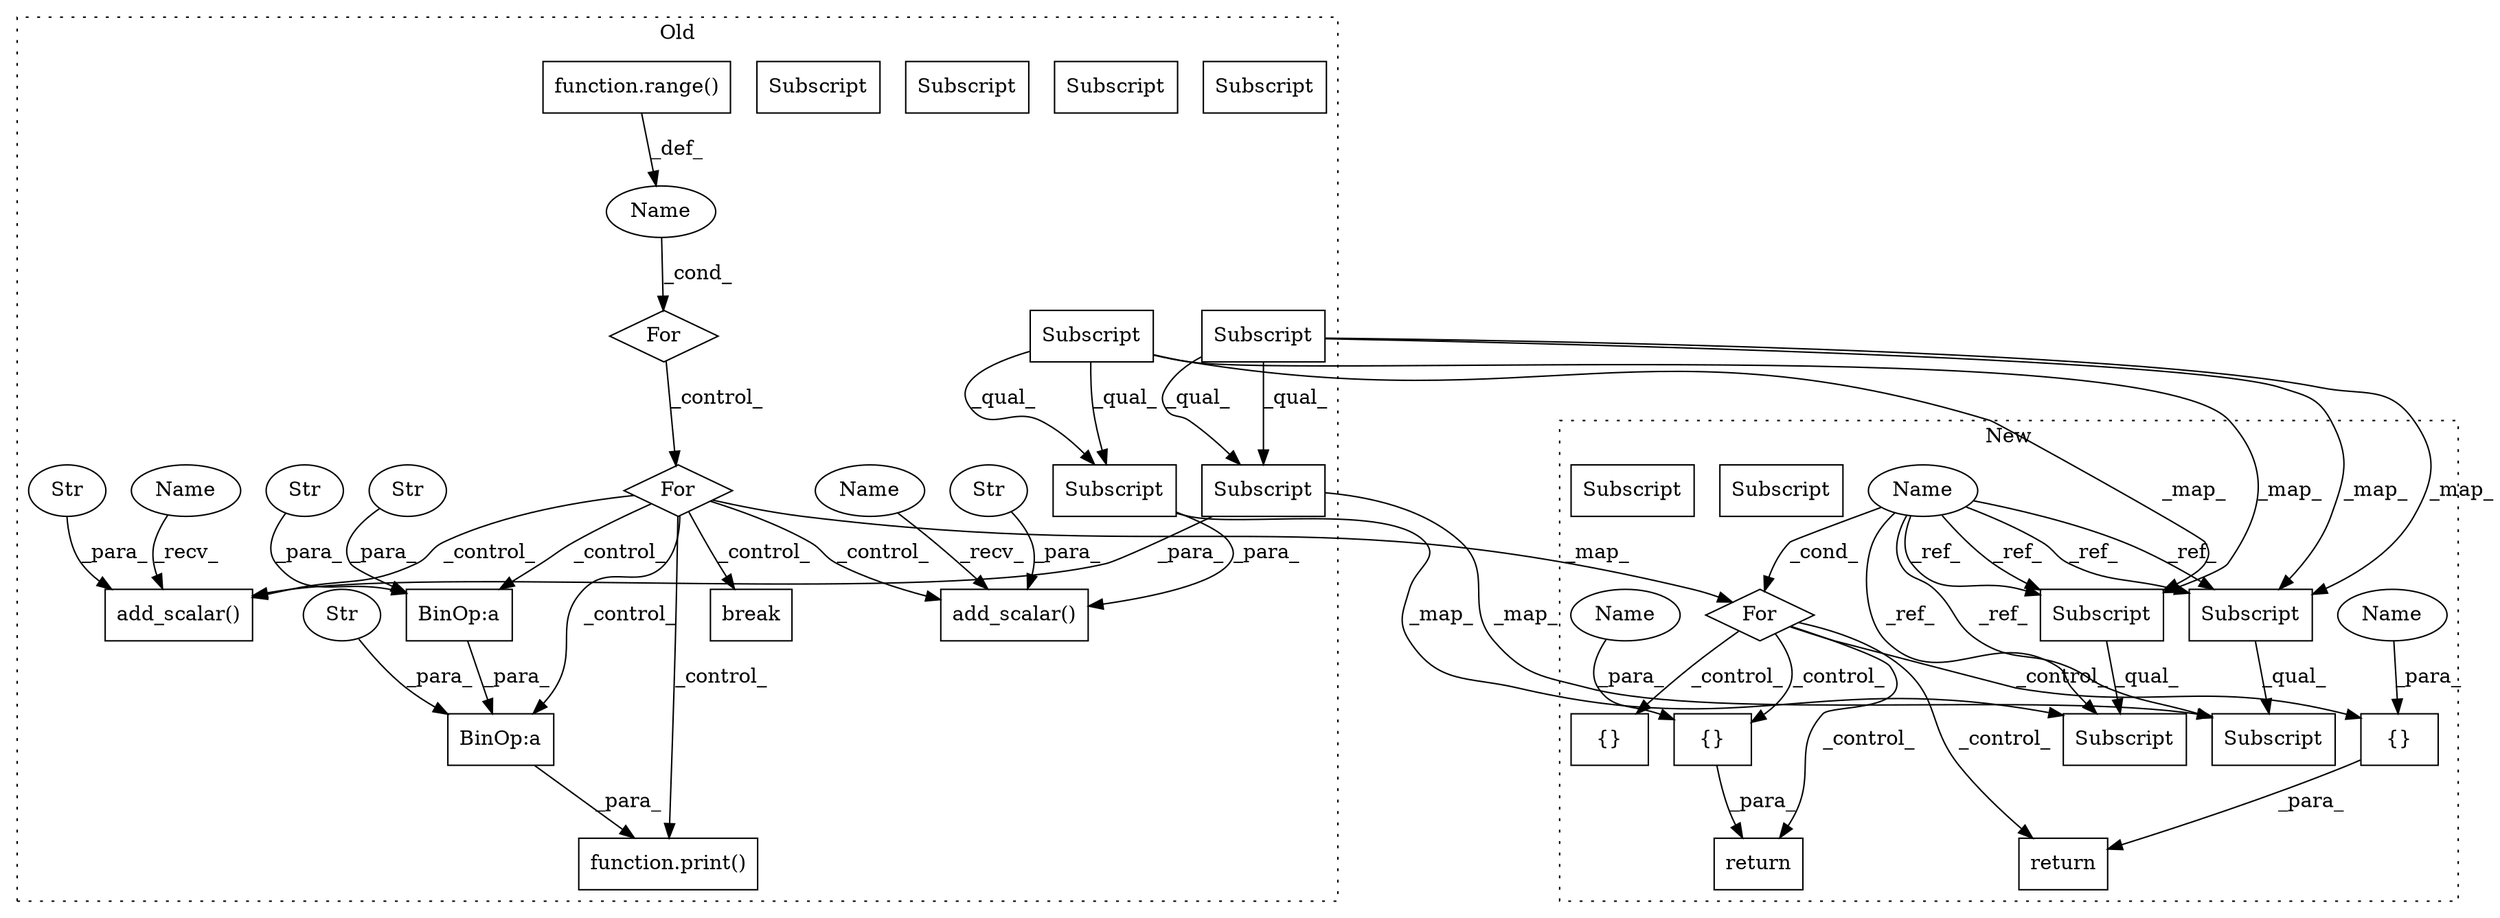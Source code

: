 digraph G {
subgraph cluster0 {
1 [label="add_scalar()" a="75" s="11927,12089" l="43,23" shape="box"];
3 [label="Str" a="66" s="11970" l="25" shape="ellipse"];
5 [label="For" a="107" s="11321,11344" l="4,14" shape="diamond"];
6 [label="Name" a="87" s="11325" l="1" shape="ellipse"];
8 [label="Subscript" a="63" s="12021,0" l="20,0" shape="box"];
12 [label="Subscript" a="63" s="12227,0" l="15,0" shape="box"];
13 [label="BinOp:a" a="82" s="12399" l="97" shape="box"];
14 [label="Subscript" a="63" s="12227,0" l="20,0" shape="box"];
16 [label="BinOp:a" a="82" s="12399" l="27" shape="box"];
17 [label="Subscript" a="63" s="12021,0" l="15,0" shape="box"];
20 [label="Str" a="66" s="12496" l="41" shape="ellipse"];
21 [label="Str" a="66" s="12426" l="43" shape="ellipse"];
22 [label="Str" a="66" s="12370" l="29" shape="ellipse"];
23 [label="function.range()" a="75" s="11330,11343" l="6,1" shape="box"];
24 [label="function.print()" a="75" s="12339,12537" l="31,22" shape="box"];
25 [label="break" a="94" s="12580" l="5" shape="box"];
26 [label="For" a="107" s="11843,11860" l="4,18" shape="diamond"];
28 [label="add_scalar()" a="75" s="12133,12295" l="43,23" shape="box"];
29 [label="Str" a="66" s="12176" l="25" shape="ellipse"];
31 [label="Name" a="87" s="12133" l="6" shape="ellipse"];
32 [label="Name" a="87" s="11927" l="6" shape="ellipse"];
37 [label="Subscript" a="63" s="12227,0" l="20,0" shape="box"];
38 [label="Subscript" a="63" s="12021,0" l="15,0" shape="box"];
39 [label="Subscript" a="63" s="12227,0" l="15,0" shape="box"];
40 [label="Subscript" a="63" s="12021,0" l="20,0" shape="box"];
label = "Old";
style="dotted";
}
subgraph cluster1 {
2 [label="return" a="93" s="9992" l="7" shape="box"];
4 [label="{}" a="95" s="9999,10284" l="22,19" shape="box"];
7 [label="Name" a="87" s="9920" l="4" shape="ellipse"];
9 [label="Subscript" a="63" s="10176,0" l="20,0" shape="box"];
10 [label="{}" a="95" s="10319,10341" l="1,1" shape="box"];
11 [label="Subscript" a="63" s="10241,0" l="15,0" shape="box"];
15 [label="Subscript" a="63" s="10241,0" l="20,0" shape="box"];
18 [label="Subscript" a="63" s="10176,0" l="15,0" shape="box"];
19 [label="{}" a="95" s="10131,10261" l="26,23" shape="box"];
27 [label="For" a="107" s="9916,9933" l="4,14" shape="diamond"];
30 [label="return" a="93" s="10312" l="7" shape="box"];
33 [label="Name" a="87" s="10319,10341" l="1,1" shape="ellipse"];
34 [label="Name" a="87" s="9999,10284" l="22,19" shape="ellipse"];
35 [label="Subscript" a="63" s="10241,0" l="15,0" shape="box"];
36 [label="Subscript" a="63" s="10176,0" l="15,0" shape="box"];
label = "New";
style="dotted";
}
3 -> 1 [label="_para_"];
4 -> 2 [label="_para_"];
5 -> 26 [label="_control_"];
6 -> 5 [label="_cond_"];
7 -> 9 [label="_ref_"];
7 -> 36 [label="_ref_"];
7 -> 36 [label="_ref_"];
7 -> 15 [label="_ref_"];
7 -> 35 [label="_ref_"];
7 -> 35 [label="_ref_"];
7 -> 27 [label="_cond_"];
10 -> 30 [label="_para_"];
13 -> 24 [label="_para_"];
16 -> 13 [label="_para_"];
20 -> 13 [label="_para_"];
21 -> 16 [label="_para_"];
22 -> 16 [label="_para_"];
23 -> 6 [label="_def_"];
26 -> 27 [label="_map_"];
26 -> 28 [label="_control_"];
26 -> 24 [label="_control_"];
26 -> 25 [label="_control_"];
26 -> 1 [label="_control_"];
26 -> 16 [label="_control_"];
26 -> 13 [label="_control_"];
27 -> 4 [label="_control_"];
27 -> 2 [label="_control_"];
27 -> 19 [label="_control_"];
27 -> 10 [label="_control_"];
27 -> 30 [label="_control_"];
29 -> 28 [label="_para_"];
31 -> 28 [label="_recv_"];
32 -> 1 [label="_recv_"];
33 -> 10 [label="_para_"];
34 -> 4 [label="_para_"];
35 -> 15 [label="_qual_"];
36 -> 9 [label="_qual_"];
37 -> 28 [label="_para_"];
37 -> 15 [label="_map_"];
38 -> 40 [label="_qual_"];
38 -> 40 [label="_qual_"];
38 -> 36 [label="_map_"];
38 -> 36 [label="_map_"];
39 -> 37 [label="_qual_"];
39 -> 35 [label="_map_"];
39 -> 37 [label="_qual_"];
39 -> 35 [label="_map_"];
40 -> 9 [label="_map_"];
40 -> 1 [label="_para_"];
}
